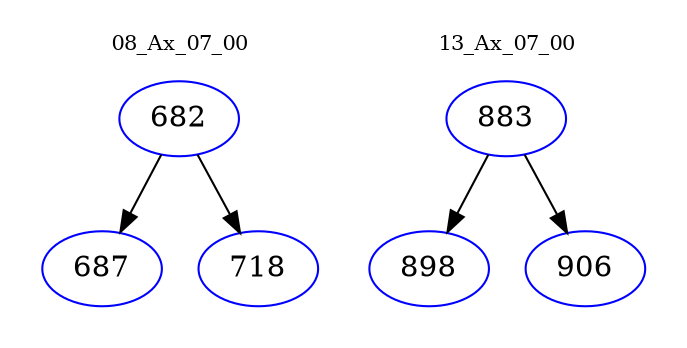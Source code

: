 digraph{
subgraph cluster_0 {
color = white
label = "08_Ax_07_00";
fontsize=10;
T0_682 [label="682", color="blue"]
T0_682 -> T0_687 [color="black"]
T0_687 [label="687", color="blue"]
T0_682 -> T0_718 [color="black"]
T0_718 [label="718", color="blue"]
}
subgraph cluster_1 {
color = white
label = "13_Ax_07_00";
fontsize=10;
T1_883 [label="883", color="blue"]
T1_883 -> T1_898 [color="black"]
T1_898 [label="898", color="blue"]
T1_883 -> T1_906 [color="black"]
T1_906 [label="906", color="blue"]
}
}
